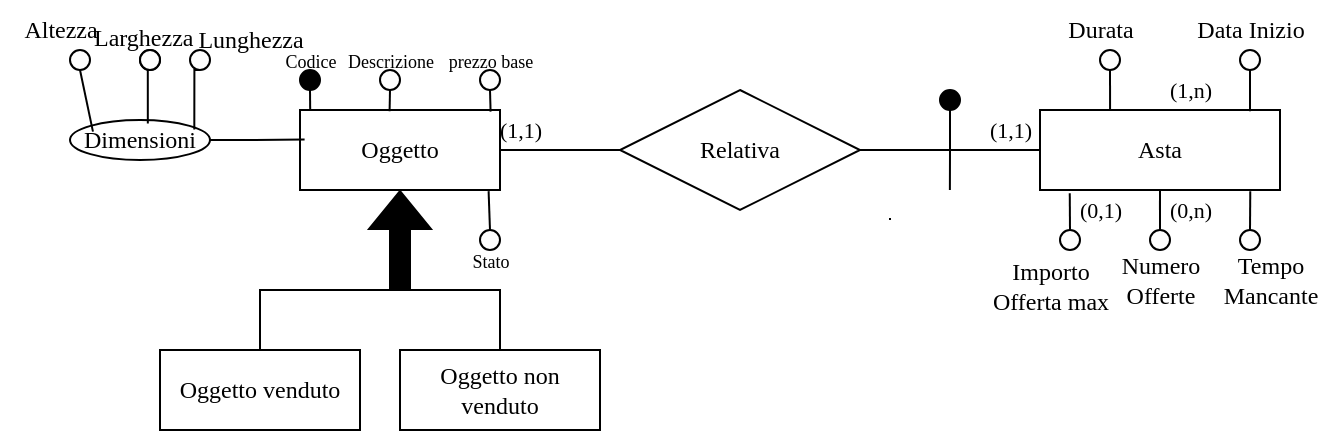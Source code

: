 <mxfile version="27.0.9">
  <diagram id="R2lEEEUBdFMjLlhIrx00" name="Page-1">
    <mxGraphModel dx="862" dy="450" grid="1" gridSize="10" guides="1" tooltips="1" connect="1" arrows="1" fold="1" page="1" pageScale="1" pageWidth="850" pageHeight="1100" math="0" shadow="0" extFonts="Permanent Marker^https://fonts.googleapis.com/css?family=Permanent+Marker">
      <root>
        <mxCell id="0" />
        <mxCell id="1" parent="0" />
        <mxCell id="TivQvbE9Mrv6dux7sMh1-2" value="" style="ellipse;whiteSpace=wrap;html=1;aspect=fixed;fontFamily=Times New Roman;" parent="1" vertex="1">
          <mxGeometry x="550" y="210" width="10" height="10" as="geometry" />
        </mxCell>
        <mxCell id="TivQvbE9Mrv6dux7sMh1-3" style="edgeStyle=orthogonalEdgeStyle;rounded=0;orthogonalLoop=1;jettySize=auto;html=1;exitX=0.5;exitY=1;exitDx=0;exitDy=0;endArrow=none;startFill=0;" parent="1" source="TivQvbE9Mrv6dux7sMh1-4" edge="1">
          <mxGeometry relative="1" as="geometry">
            <mxPoint x="579.977" y="290" as="targetPoint" />
          </mxGeometry>
        </mxCell>
        <mxCell id="TivQvbE9Mrv6dux7sMh1-4" value="&lt;font&gt;Asta&lt;/font&gt;" style="whiteSpace=wrap;html=1;align=center;fontFamily=Times New Roman;" parent="1" vertex="1">
          <mxGeometry x="520" y="240" width="120" height="40" as="geometry" />
        </mxCell>
        <mxCell id="TivQvbE9Mrv6dux7sMh1-5" value="&lt;font&gt;Importo&lt;/font&gt;&lt;div&gt;&lt;font&gt;Offerta max&lt;/font&gt;&lt;/div&gt;" style="text;html=1;align=center;verticalAlign=middle;resizable=0;points=[];autosize=1;strokeColor=none;fillColor=none;fontFamily=Times New Roman;fontSize=12;fontColor=default;labelBackgroundColor=default;" parent="1" vertex="1">
          <mxGeometry x="485" y="308" width="80" height="40" as="geometry" />
        </mxCell>
        <mxCell id="TivQvbE9Mrv6dux7sMh1-6" style="edgeStyle=orthogonalEdgeStyle;rounded=0;orthogonalLoop=1;jettySize=auto;html=1;exitX=0.5;exitY=0;exitDx=0;exitDy=0;entryX=0.25;entryY=1;entryDx=0;entryDy=0;endArrow=none;startFill=0;fontFamily=Times New Roman;" parent="1" source="TivQvbE9Mrv6dux7sMh1-7" edge="1">
          <mxGeometry relative="1" as="geometry">
            <mxPoint x="580" y="285" as="targetPoint" />
          </mxGeometry>
        </mxCell>
        <mxCell id="TivQvbE9Mrv6dux7sMh1-7" value="" style="ellipse;whiteSpace=wrap;html=1;aspect=fixed;fontFamily=Times New Roman;" parent="1" vertex="1">
          <mxGeometry x="575" y="300" width="10" height="10" as="geometry" />
        </mxCell>
        <mxCell id="TivQvbE9Mrv6dux7sMh1-8" value="" style="ellipse;whiteSpace=wrap;html=1;aspect=fixed;fontFamily=Times New Roman;" parent="1" vertex="1">
          <mxGeometry x="620" y="300" width="10" height="10" as="geometry" />
        </mxCell>
        <mxCell id="TivQvbE9Mrv6dux7sMh1-9" value="" style="ellipse;whiteSpace=wrap;html=1;aspect=fixed;fontFamily=Times New Roman;" parent="1" vertex="1">
          <mxGeometry x="530" y="300" width="10" height="10" as="geometry" />
        </mxCell>
        <mxCell id="TivQvbE9Mrv6dux7sMh1-10" value="&lt;font&gt;Numero&lt;br&gt;Offerte&lt;/font&gt;" style="text;html=1;align=center;verticalAlign=middle;resizable=0;points=[];autosize=1;strokeColor=none;fillColor=none;fontFamily=Times New Roman;fontSize=12;fontColor=default;labelBackgroundColor=default;" parent="1" vertex="1">
          <mxGeometry x="550" y="305" width="60" height="40" as="geometry" />
        </mxCell>
        <mxCell id="TivQvbE9Mrv6dux7sMh1-11" value="&lt;font&gt;Tempo&lt;/font&gt;&lt;div&gt;&lt;font&gt;Mancante&lt;/font&gt;&lt;/div&gt;" style="text;html=1;align=center;verticalAlign=middle;resizable=0;points=[];autosize=1;strokeColor=none;fillColor=none;fontFamily=Times New Roman;fontSize=12;fontColor=default;labelBackgroundColor=default;" parent="1" vertex="1">
          <mxGeometry x="600" y="305" width="70" height="40" as="geometry" />
        </mxCell>
        <mxCell id="TivQvbE9Mrv6dux7sMh1-12" style="edgeStyle=orthogonalEdgeStyle;rounded=0;orthogonalLoop=1;jettySize=auto;html=1;exitX=0;exitY=0.5;exitDx=0;exitDy=0;endArrow=none;startFill=0;fontFamily=Times New Roman;entryX=1;entryY=0.5;entryDx=0;entryDy=0;" parent="1" source="TivQvbE9Mrv6dux7sMh1-19" target="a1iSy3EIAZd5N1MsYKqU-2" edge="1">
          <mxGeometry relative="1" as="geometry">
            <mxPoint x="255" y="260" as="targetPoint" />
          </mxGeometry>
        </mxCell>
        <mxCell id="TivQvbE9Mrv6dux7sMh1-18" style="edgeStyle=orthogonalEdgeStyle;shape=connector;rounded=0;orthogonalLoop=1;jettySize=auto;html=1;exitX=1;exitY=0.5;exitDx=0;exitDy=0;entryX=0;entryY=0.5;entryDx=0;entryDy=0;strokeColor=default;align=center;verticalAlign=middle;fontFamily=Times New Roman;fontSize=11;fontColor=default;labelBackgroundColor=default;startFill=0;endArrow=none;" parent="1" source="TivQvbE9Mrv6dux7sMh1-19" target="TivQvbE9Mrv6dux7sMh1-4" edge="1">
          <mxGeometry relative="1" as="geometry" />
        </mxCell>
        <mxCell id="TivQvbE9Mrv6dux7sMh1-19" value="Relativa" style="shape=rhombus;perimeter=rhombusPerimeter;whiteSpace=wrap;html=1;align=center;fontColor=#000000;fontFamily=Times New Roman;" parent="1" vertex="1">
          <mxGeometry x="310" y="230" width="120" height="60" as="geometry" />
        </mxCell>
        <mxCell id="TivQvbE9Mrv6dux7sMh1-28" value="(1,1)" style="text;html=1;align=center;verticalAlign=middle;resizable=0;points=[];autosize=1;strokeColor=none;fillColor=none;fontFamily=Times New Roman;fontSize=11;fontColor=default;labelBackgroundColor=default;" parent="1" vertex="1">
          <mxGeometry x="240" y="235" width="40" height="30" as="geometry" />
        </mxCell>
        <mxCell id="TivQvbE9Mrv6dux7sMh1-31" value="" style="edgeStyle=orthogonalEdgeStyle;elbow=vertical;endArrow=none;html=1;curved=1;rounded=0;endSize=8;startSize=8;strokeColor=default;align=center;verticalAlign=middle;fontFamily=Times New Roman;fontSize=7;fontColor=default;labelBackgroundColor=default;autosize=1;resizable=0;startFill=0;exitDx=0;exitDy=0;exitPerimeter=0;" parent="1" edge="1">
          <mxGeometry width="50" height="50" relative="1" as="geometry">
            <mxPoint x="445" y="295" as="sourcePoint" />
            <mxPoint x="445" y="294" as="targetPoint" />
          </mxGeometry>
        </mxCell>
        <mxCell id="TivQvbE9Mrv6dux7sMh1-32" value="&lt;font&gt;(1,n)&lt;/font&gt;" style="text;html=1;align=center;verticalAlign=middle;resizable=0;points=[];autosize=1;strokeColor=none;fillColor=none;fontFamily=Times New Roman;fontSize=11;fontColor=default;labelBackgroundColor=default;" parent="1" vertex="1">
          <mxGeometry x="575" y="215" width="40" height="30" as="geometry" />
        </mxCell>
        <mxCell id="TivQvbE9Mrv6dux7sMh1-33" value="" style="ellipse;whiteSpace=wrap;html=1;aspect=fixed;fontFamily=Times New Roman;" parent="1" vertex="1">
          <mxGeometry x="620" y="210" width="10" height="10" as="geometry" />
        </mxCell>
        <mxCell id="TivQvbE9Mrv6dux7sMh1-34" style="edgeStyle=orthogonalEdgeStyle;shape=connector;rounded=0;orthogonalLoop=1;jettySize=auto;html=1;exitX=0.5;exitY=1;exitDx=0;exitDy=0;entryX=0.875;entryY=0.015;entryDx=0;entryDy=0;entryPerimeter=0;strokeColor=default;align=center;verticalAlign=middle;fontFamily=Times New Roman;fontSize=11;fontColor=default;labelBackgroundColor=default;startFill=0;endArrow=none;" parent="1" source="TivQvbE9Mrv6dux7sMh1-33" target="TivQvbE9Mrv6dux7sMh1-4" edge="1">
          <mxGeometry relative="1" as="geometry" />
        </mxCell>
        <mxCell id="TivQvbE9Mrv6dux7sMh1-35" style="edgeStyle=orthogonalEdgeStyle;shape=connector;rounded=0;orthogonalLoop=1;jettySize=auto;html=1;exitX=0.5;exitY=1;exitDx=0;exitDy=0;entryX=0.292;entryY=0;entryDx=0;entryDy=0;entryPerimeter=0;strokeColor=default;align=center;verticalAlign=middle;fontFamily=Times New Roman;fontSize=11;fontColor=default;labelBackgroundColor=default;startFill=0;endArrow=none;" parent="1" source="TivQvbE9Mrv6dux7sMh1-2" target="TivQvbE9Mrv6dux7sMh1-4" edge="1">
          <mxGeometry relative="1" as="geometry" />
        </mxCell>
        <mxCell id="TivQvbE9Mrv6dux7sMh1-36" value="&lt;font&gt;Durata&lt;/font&gt;" style="text;html=1;align=center;verticalAlign=middle;resizable=0;points=[];autosize=1;strokeColor=none;fillColor=none;fontFamily=Times New Roman;fontSize=12;fontColor=default;labelBackgroundColor=default;" parent="1" vertex="1">
          <mxGeometry x="520" y="185" width="60" height="30" as="geometry" />
        </mxCell>
        <mxCell id="TivQvbE9Mrv6dux7sMh1-37" value="&lt;font&gt;Data Inizio&lt;/font&gt;" style="text;html=1;align=center;verticalAlign=middle;resizable=0;points=[];autosize=1;strokeColor=none;fillColor=none;fontFamily=Times New Roman;fontSize=12;fontColor=default;labelBackgroundColor=default;" parent="1" vertex="1">
          <mxGeometry x="585" y="185" width="80" height="30" as="geometry" />
        </mxCell>
        <mxCell id="TivQvbE9Mrv6dux7sMh1-38" value="&lt;font&gt;(1,1)&lt;/font&gt;" style="text;html=1;align=center;verticalAlign=middle;resizable=0;points=[];autosize=1;strokeColor=none;fillColor=none;fontFamily=Times New Roman;fontSize=11;fontColor=default;labelBackgroundColor=default;" parent="1" vertex="1">
          <mxGeometry x="485" y="235" width="40" height="30" as="geometry" />
        </mxCell>
        <mxCell id="TivQvbE9Mrv6dux7sMh1-39" style="edgeStyle=orthogonalEdgeStyle;shape=connector;rounded=0;orthogonalLoop=1;jettySize=auto;html=1;exitX=0.5;exitY=1;exitDx=0;exitDy=0;strokeColor=default;align=center;verticalAlign=middle;fontFamily=Times New Roman;fontSize=11;fontColor=default;labelBackgroundColor=default;startFill=0;endArrow=none;" parent="1" source="TivQvbE9Mrv6dux7sMh1-40" edge="1">
          <mxGeometry relative="1" as="geometry">
            <mxPoint x="474.94" y="280" as="targetPoint" />
          </mxGeometry>
        </mxCell>
        <mxCell id="TivQvbE9Mrv6dux7sMh1-40" value="" style="ellipse;whiteSpace=wrap;html=1;aspect=fixed;fillColor=#000000;fontFamily=Times New Roman;" parent="1" vertex="1">
          <mxGeometry x="470" y="230" width="10" height="10" as="geometry" />
        </mxCell>
        <mxCell id="TivQvbE9Mrv6dux7sMh1-45" style="edgeStyle=orthogonalEdgeStyle;rounded=0;orthogonalLoop=1;jettySize=auto;html=1;exitX=0.5;exitY=0;exitDx=0;exitDy=0;entryX=0.669;entryY=1.015;entryDx=0;entryDy=0;entryPerimeter=0;endArrow=none;startFill=0;fontFamily=Times New Roman;" parent="1" source="TivQvbE9Mrv6dux7sMh1-8" edge="1">
          <mxGeometry relative="1" as="geometry">
            <mxPoint x="625.14" y="280.6" as="targetPoint" />
          </mxGeometry>
        </mxCell>
        <mxCell id="TivQvbE9Mrv6dux7sMh1-46" style="edgeStyle=orthogonalEdgeStyle;rounded=0;orthogonalLoop=1;jettySize=auto;html=1;exitX=0.5;exitY=0;exitDx=0;exitDy=0;entryX=0.124;entryY=1.042;entryDx=0;entryDy=0;entryPerimeter=0;endArrow=none;startFill=0;" parent="1" source="TivQvbE9Mrv6dux7sMh1-9" target="TivQvbE9Mrv6dux7sMh1-4" edge="1">
          <mxGeometry relative="1" as="geometry" />
        </mxCell>
        <mxCell id="TivQvbE9Mrv6dux7sMh1-47" value="(0,n)" style="text;html=1;align=center;verticalAlign=middle;resizable=0;points=[];autosize=1;strokeColor=none;fillColor=none;fontFamily=Times New Roman;fontSize=11;fontColor=default;labelBackgroundColor=default;" parent="1" vertex="1">
          <mxGeometry x="575" y="275" width="40" height="30" as="geometry" />
        </mxCell>
        <mxCell id="TivQvbE9Mrv6dux7sMh1-48" value="(0,1)" style="text;html=1;align=center;verticalAlign=middle;resizable=0;points=[];autosize=1;strokeColor=none;fillColor=none;fontFamily=Times New Roman;fontSize=11;fontColor=default;labelBackgroundColor=default;" parent="1" vertex="1">
          <mxGeometry x="530" y="275" width="40" height="30" as="geometry" />
        </mxCell>
        <mxCell id="a1iSy3EIAZd5N1MsYKqU-2" value="&lt;font face=&quot;Times New Roman&quot;&gt;Oggetto&lt;/font&gt;" style="whiteSpace=wrap;html=1;align=center;" parent="1" vertex="1">
          <mxGeometry x="150" y="240" width="100" height="40" as="geometry" />
        </mxCell>
        <mxCell id="a1iSy3EIAZd5N1MsYKqU-3" value="&lt;font style=&quot;font-size: 12px;&quot;&gt;Dimensioni&lt;/font&gt;" style="ellipse;whiteSpace=wrap;html=1;align=center;fontSize=10;fontFamily=Times New Roman;" parent="1" vertex="1">
          <mxGeometry x="35" y="245" width="70" height="20" as="geometry" />
        </mxCell>
        <mxCell id="a1iSy3EIAZd5N1MsYKqU-4" value="" style="ellipse;whiteSpace=wrap;html=1;" parent="1" vertex="1">
          <mxGeometry x="35" y="210" width="10" height="10" as="geometry" />
        </mxCell>
        <mxCell id="a1iSy3EIAZd5N1MsYKqU-6" value="" style="ellipse;whiteSpace=wrap;html=1;" parent="1" vertex="1">
          <mxGeometry x="70" y="210" width="10" height="10" as="geometry" />
        </mxCell>
        <mxCell id="a1iSy3EIAZd5N1MsYKqU-8" value="" style="ellipse;whiteSpace=wrap;html=1;" parent="1" vertex="1">
          <mxGeometry x="95" y="210" width="10" height="10" as="geometry" />
        </mxCell>
        <mxCell id="a1iSy3EIAZd5N1MsYKqU-10" value="Altezza" style="text;html=1;align=center;verticalAlign=middle;resizable=0;points=[];autosize=1;strokeColor=none;fillColor=none;fontFamily=Times New Roman;fontSize=12;" parent="1" vertex="1">
          <mxGeometry y="185" width="60" height="30" as="geometry" />
        </mxCell>
        <mxCell id="a1iSy3EIAZd5N1MsYKqU-11" value="Larghezza" style="text;whiteSpace=wrap;html=1;fontSize=12;fontFamily=Times New Roman;" parent="1" vertex="1">
          <mxGeometry x="45" y="190" width="40" height="20" as="geometry" />
        </mxCell>
        <mxCell id="a1iSy3EIAZd5N1MsYKqU-12" value="" style="ellipse;whiteSpace=wrap;html=1;fillColor=#000000;" parent="1" vertex="1">
          <mxGeometry x="150" y="220" width="10" height="10" as="geometry" />
        </mxCell>
        <mxCell id="a1iSy3EIAZd5N1MsYKqU-13" value="" style="ellipse;whiteSpace=wrap;html=1;" parent="1" vertex="1">
          <mxGeometry x="190" y="220" width="10" height="10" as="geometry" />
        </mxCell>
        <mxCell id="a1iSy3EIAZd5N1MsYKqU-14" style="edgeStyle=orthogonalEdgeStyle;rounded=0;orthogonalLoop=1;jettySize=auto;html=1;exitX=0.5;exitY=1;exitDx=0;exitDy=0;entryX=0.051;entryY=0.013;entryDx=0;entryDy=0;entryPerimeter=0;endArrow=none;startFill=0;" parent="1" source="a1iSy3EIAZd5N1MsYKqU-12" target="a1iSy3EIAZd5N1MsYKqU-2" edge="1">
          <mxGeometry relative="1" as="geometry" />
        </mxCell>
        <mxCell id="a1iSy3EIAZd5N1MsYKqU-15" value="&lt;font style=&quot;font-size: 9px;&quot;&gt;Codice&lt;/font&gt;" style="text;html=1;align=center;verticalAlign=middle;resizable=0;points=[];autosize=1;strokeColor=none;fillColor=none;fontFamily=Times New Roman;" parent="1" vertex="1">
          <mxGeometry x="130" y="200" width="50" height="30" as="geometry" />
        </mxCell>
        <mxCell id="a1iSy3EIAZd5N1MsYKqU-16" value="&lt;font style=&quot;font-size: 9px;&quot;&gt;Descrizione&lt;/font&gt;" style="text;html=1;align=center;verticalAlign=middle;resizable=0;points=[];autosize=1;strokeColor=none;fillColor=none;fontFamily=Times New Roman;" parent="1" vertex="1">
          <mxGeometry x="160" y="200" width="70" height="30" as="geometry" />
        </mxCell>
        <mxCell id="a1iSy3EIAZd5N1MsYKqU-17" style="edgeStyle=orthogonalEdgeStyle;rounded=0;orthogonalLoop=1;jettySize=auto;html=1;exitX=0.5;exitY=1;exitDx=0;exitDy=0;entryX=0.348;entryY=0.016;entryDx=0;entryDy=0;entryPerimeter=0;endArrow=none;startFill=0;" parent="1" source="a1iSy3EIAZd5N1MsYKqU-13" edge="1">
          <mxGeometry relative="1" as="geometry">
            <mxPoint x="194.8" y="240.64" as="targetPoint" />
          </mxGeometry>
        </mxCell>
        <mxCell id="a1iSy3EIAZd5N1MsYKqU-18" value="" style="ellipse;whiteSpace=wrap;html=1;" parent="1" vertex="1">
          <mxGeometry x="70" y="210" width="10" height="10" as="geometry" />
        </mxCell>
        <mxCell id="a1iSy3EIAZd5N1MsYKqU-19" value="" style="ellipse;whiteSpace=wrap;html=1;" parent="1" vertex="1">
          <mxGeometry x="240" y="220" width="10" height="10" as="geometry" />
        </mxCell>
        <mxCell id="a1iSy3EIAZd5N1MsYKqU-20" value="" style="ellipse;whiteSpace=wrap;html=1;" parent="1" vertex="1">
          <mxGeometry x="240" y="300" width="10" height="10" as="geometry" />
        </mxCell>
        <mxCell id="a1iSy3EIAZd5N1MsYKqU-21" style="edgeStyle=orthogonalEdgeStyle;rounded=0;orthogonalLoop=1;jettySize=auto;html=1;exitX=0.5;exitY=1;exitDx=0;exitDy=0;entryX=0.953;entryY=0.02;entryDx=0;entryDy=0;entryPerimeter=0;endArrow=none;startFill=0;" parent="1" source="a1iSy3EIAZd5N1MsYKqU-19" target="a1iSy3EIAZd5N1MsYKqU-2" edge="1">
          <mxGeometry relative="1" as="geometry" />
        </mxCell>
        <mxCell id="a1iSy3EIAZd5N1MsYKqU-22" value="&lt;font style=&quot;font-size: 9px;&quot;&gt;prezzo base&lt;/font&gt;" style="text;html=1;align=center;verticalAlign=middle;resizable=0;points=[];autosize=1;strokeColor=none;fillColor=none;fontFamily=Times New Roman;" parent="1" vertex="1">
          <mxGeometry x="210" y="200" width="70" height="30" as="geometry" />
        </mxCell>
        <mxCell id="a1iSy3EIAZd5N1MsYKqU-23" style="edgeStyle=orthogonalEdgeStyle;rounded=0;orthogonalLoop=1;jettySize=auto;html=1;exitX=0.5;exitY=0;exitDx=0;exitDy=0;entryX=0.943;entryY=1.014;entryDx=0;entryDy=0;entryPerimeter=0;endArrow=none;startFill=0;" parent="1" source="a1iSy3EIAZd5N1MsYKqU-20" target="a1iSy3EIAZd5N1MsYKqU-2" edge="1">
          <mxGeometry relative="1" as="geometry" />
        </mxCell>
        <mxCell id="a1iSy3EIAZd5N1MsYKqU-24" value="&lt;font style=&quot;font-size: 9px;&quot;&gt;Stato&lt;/font&gt;" style="text;html=1;align=center;verticalAlign=middle;resizable=0;points=[];autosize=1;strokeColor=none;fillColor=none;fontFamily=Times New Roman;" parent="1" vertex="1">
          <mxGeometry x="225" y="300" width="40" height="30" as="geometry" />
        </mxCell>
        <mxCell id="UPUarkkmewzcEGASNMqY-2" style="edgeStyle=orthogonalEdgeStyle;rounded=0;orthogonalLoop=1;jettySize=auto;html=1;exitX=0.5;exitY=0;exitDx=0;exitDy=0;endArrow=none;startFill=0;" edge="1" parent="1" source="UPUarkkmewzcEGASNMqY-3">
          <mxGeometry relative="1" as="geometry">
            <mxPoint x="180" y="330" as="targetPoint" />
            <Array as="points">
              <mxPoint x="130" y="330" />
            </Array>
          </mxGeometry>
        </mxCell>
        <mxCell id="UPUarkkmewzcEGASNMqY-3" value="&lt;font face=&quot;Times New Roman&quot;&gt;Oggetto venduto&lt;/font&gt;" style="whiteSpace=wrap;html=1;align=center;" vertex="1" parent="1">
          <mxGeometry x="80" y="360" width="100" height="40" as="geometry" />
        </mxCell>
        <mxCell id="UPUarkkmewzcEGASNMqY-4" style="edgeStyle=orthogonalEdgeStyle;rounded=0;orthogonalLoop=1;jettySize=auto;html=1;exitX=0.5;exitY=0;exitDx=0;exitDy=0;endArrow=none;startFill=0;" edge="1" parent="1" source="UPUarkkmewzcEGASNMqY-5">
          <mxGeometry relative="1" as="geometry">
            <mxPoint x="170" y="330" as="targetPoint" />
            <Array as="points">
              <mxPoint x="250" y="330" />
            </Array>
          </mxGeometry>
        </mxCell>
        <mxCell id="UPUarkkmewzcEGASNMqY-5" value="&lt;font face=&quot;Times New Roman&quot;&gt;Oggetto non venduto&lt;/font&gt;" style="whiteSpace=wrap;html=1;align=center;" vertex="1" parent="1">
          <mxGeometry x="200" y="360" width="100" height="40" as="geometry" />
        </mxCell>
        <mxCell id="UPUarkkmewzcEGASNMqY-10" style="edgeStyle=orthogonalEdgeStyle;rounded=0;orthogonalLoop=1;jettySize=auto;html=1;exitX=1;exitY=0.5;exitDx=0;exitDy=0;entryX=0.023;entryY=0.37;entryDx=0;entryDy=0;entryPerimeter=0;endArrow=none;startFill=0;" edge="1" parent="1" source="a1iSy3EIAZd5N1MsYKqU-3" target="a1iSy3EIAZd5N1MsYKqU-2">
          <mxGeometry relative="1" as="geometry" />
        </mxCell>
        <mxCell id="UPUarkkmewzcEGASNMqY-15" value="Lunghezza" style="text;html=1;align=center;verticalAlign=middle;resizable=0;points=[];autosize=1;strokeColor=none;fillColor=none;fontFamily=Times New Roman;fontSize=12;" vertex="1" parent="1">
          <mxGeometry x="85" y="190" width="80" height="30" as="geometry" />
        </mxCell>
        <mxCell id="UPUarkkmewzcEGASNMqY-16" style="rounded=0;orthogonalLoop=1;jettySize=auto;html=1;exitX=0.5;exitY=1;exitDx=0;exitDy=0;entryX=0.164;entryY=0.29;entryDx=0;entryDy=0;entryPerimeter=0;endArrow=none;startFill=0;" edge="1" parent="1" source="a1iSy3EIAZd5N1MsYKqU-4" target="a1iSy3EIAZd5N1MsYKqU-3">
          <mxGeometry relative="1" as="geometry" />
        </mxCell>
        <mxCell id="UPUarkkmewzcEGASNMqY-17" style="edgeStyle=orthogonalEdgeStyle;rounded=0;orthogonalLoop=1;jettySize=auto;html=1;exitX=0.5;exitY=1;exitDx=0;exitDy=0;entryX=0.556;entryY=0.09;entryDx=0;entryDy=0;entryPerimeter=0;endArrow=none;startFill=0;" edge="1" parent="1" source="a1iSy3EIAZd5N1MsYKqU-18" target="a1iSy3EIAZd5N1MsYKqU-3">
          <mxGeometry relative="1" as="geometry" />
        </mxCell>
        <mxCell id="UPUarkkmewzcEGASNMqY-18" style="edgeStyle=orthogonalEdgeStyle;rounded=0;orthogonalLoop=1;jettySize=auto;html=1;exitX=0.5;exitY=1;exitDx=0;exitDy=0;entryX=0.888;entryY=0.237;entryDx=0;entryDy=0;entryPerimeter=0;endArrow=none;startFill=0;" edge="1" parent="1" source="a1iSy3EIAZd5N1MsYKqU-8" target="a1iSy3EIAZd5N1MsYKqU-3">
          <mxGeometry relative="1" as="geometry" />
        </mxCell>
        <mxCell id="UPUarkkmewzcEGASNMqY-19" value="" style="shape=flexArrow;endArrow=classic;html=1;rounded=0;entryX=0.5;entryY=1;entryDx=0;entryDy=0;fillColor=#000000;" edge="1" parent="1" target="a1iSy3EIAZd5N1MsYKqU-2">
          <mxGeometry width="50" height="50" relative="1" as="geometry">
            <mxPoint x="200" y="330" as="sourcePoint" />
            <mxPoint x="140" y="290" as="targetPoint" />
          </mxGeometry>
        </mxCell>
      </root>
    </mxGraphModel>
  </diagram>
</mxfile>
